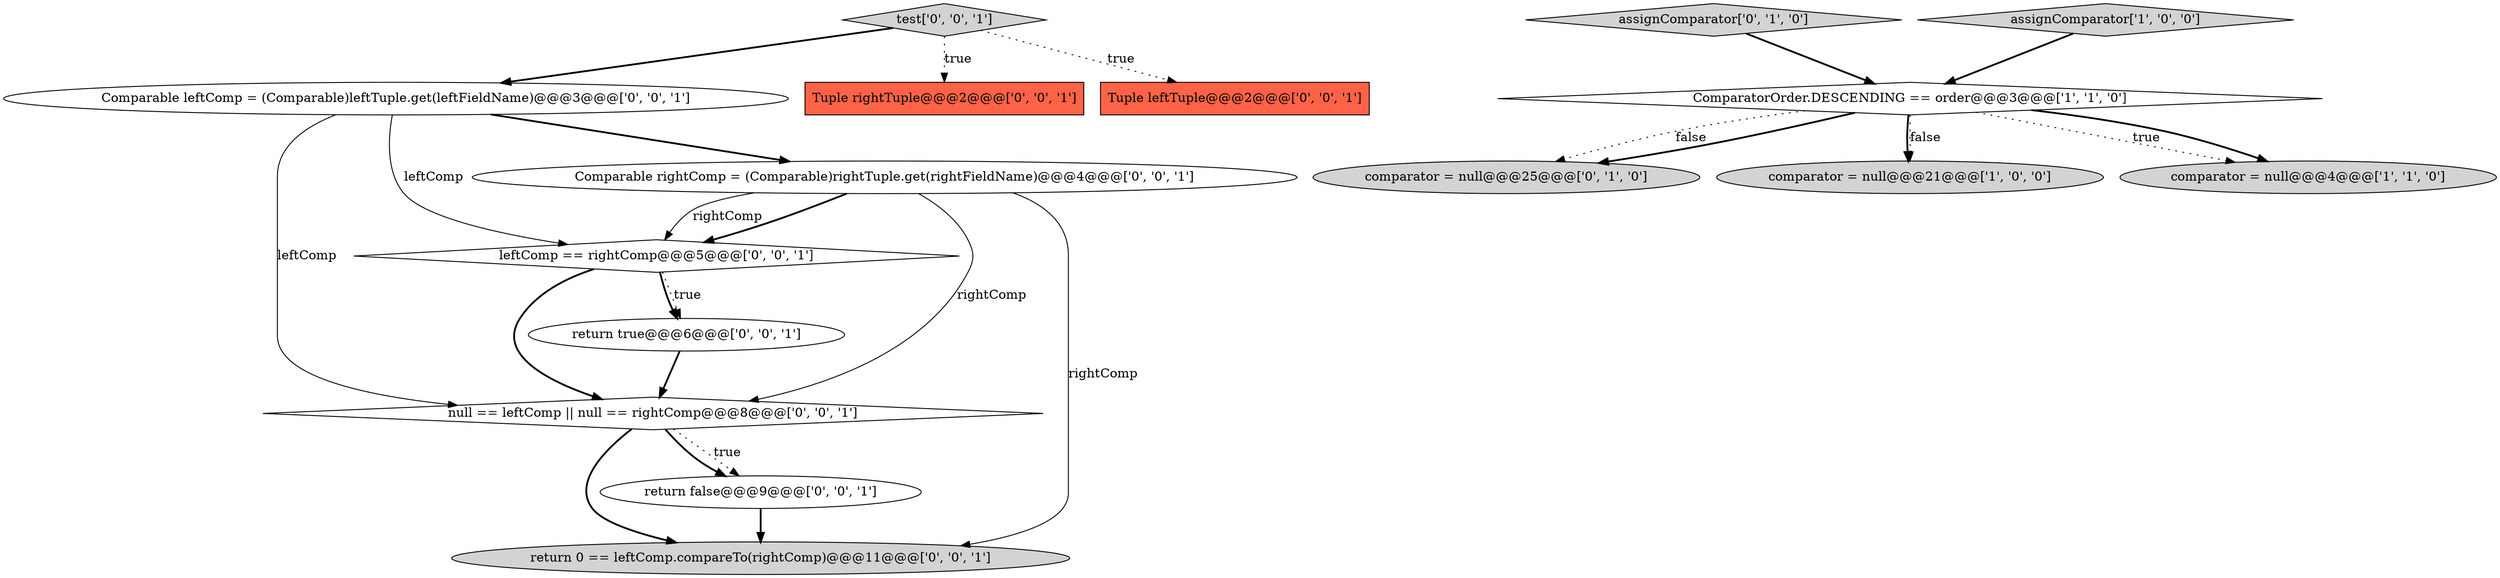 digraph {
14 [style = filled, label = "null == leftComp || null == rightComp@@@8@@@['0', '0', '1']", fillcolor = white, shape = diamond image = "AAA0AAABBB3BBB"];
6 [style = filled, label = "Tuple rightTuple@@@2@@@['0', '0', '1']", fillcolor = tomato, shape = box image = "AAA0AAABBB3BBB"];
10 [style = filled, label = "Comparable leftComp = (Comparable)leftTuple.get(leftFieldName)@@@3@@@['0', '0', '1']", fillcolor = white, shape = ellipse image = "AAA0AAABBB3BBB"];
8 [style = filled, label = "return 0 == leftComp.compareTo(rightComp)@@@11@@@['0', '0', '1']", fillcolor = lightgray, shape = ellipse image = "AAA0AAABBB3BBB"];
4 [style = filled, label = "comparator = null@@@25@@@['0', '1', '0']", fillcolor = lightgray, shape = ellipse image = "AAA0AAABBB2BBB"];
7 [style = filled, label = "Tuple leftTuple@@@2@@@['0', '0', '1']", fillcolor = tomato, shape = box image = "AAA0AAABBB3BBB"];
5 [style = filled, label = "assignComparator['0', '1', '0']", fillcolor = lightgray, shape = diamond image = "AAA0AAABBB2BBB"];
3 [style = filled, label = "comparator = null@@@21@@@['1', '0', '0']", fillcolor = lightgray, shape = ellipse image = "AAA0AAABBB1BBB"];
2 [style = filled, label = "comparator = null@@@4@@@['1', '1', '0']", fillcolor = lightgray, shape = ellipse image = "AAA0AAABBB1BBB"];
15 [style = filled, label = "return false@@@9@@@['0', '0', '1']", fillcolor = white, shape = ellipse image = "AAA0AAABBB3BBB"];
1 [style = filled, label = "ComparatorOrder.DESCENDING == order@@@3@@@['1', '1', '0']", fillcolor = white, shape = diamond image = "AAA0AAABBB1BBB"];
11 [style = filled, label = "return true@@@6@@@['0', '0', '1']", fillcolor = white, shape = ellipse image = "AAA0AAABBB3BBB"];
13 [style = filled, label = "test['0', '0', '1']", fillcolor = lightgray, shape = diamond image = "AAA0AAABBB3BBB"];
12 [style = filled, label = "Comparable rightComp = (Comparable)rightTuple.get(rightFieldName)@@@4@@@['0', '0', '1']", fillcolor = white, shape = ellipse image = "AAA0AAABBB3BBB"];
0 [style = filled, label = "assignComparator['1', '0', '0']", fillcolor = lightgray, shape = diamond image = "AAA0AAABBB1BBB"];
9 [style = filled, label = "leftComp == rightComp@@@5@@@['0', '0', '1']", fillcolor = white, shape = diamond image = "AAA0AAABBB3BBB"];
13->6 [style = dotted, label="true"];
9->11 [style = bold, label=""];
1->4 [style = dotted, label="false"];
5->1 [style = bold, label=""];
9->11 [style = dotted, label="true"];
0->1 [style = bold, label=""];
11->14 [style = bold, label=""];
10->12 [style = bold, label=""];
12->9 [style = bold, label=""];
1->3 [style = bold, label=""];
14->15 [style = dotted, label="true"];
14->8 [style = bold, label=""];
10->9 [style = solid, label="leftComp"];
12->9 [style = solid, label="rightComp"];
9->14 [style = bold, label=""];
1->4 [style = bold, label=""];
1->2 [style = dotted, label="true"];
10->14 [style = solid, label="leftComp"];
13->10 [style = bold, label=""];
1->3 [style = dotted, label="false"];
14->15 [style = bold, label=""];
15->8 [style = bold, label=""];
13->7 [style = dotted, label="true"];
1->2 [style = bold, label=""];
12->14 [style = solid, label="rightComp"];
12->8 [style = solid, label="rightComp"];
}
